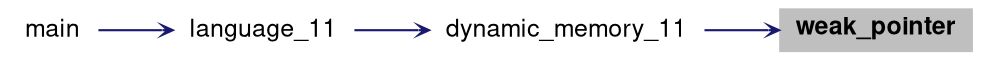 digraph "weak_pointer"
{
 // LATEX_PDF_SIZE
  bgcolor="transparent";
  edge [fontname="Helvetica,Arial,sans-serif",fontsize=15,labelfontsize=15 arrowhead=open arrowtail=open arrowsize=0.5];
  node [fontname="Helvetica,Arial,sans-serif",fontsize=15,fontsize=12 shape=plaintext];
  rankdir="RL";
  Node1 [label=<<b>weak_pointer</b>>,height=0.2,width=0.4,color="black", fillcolor="grey75", style="filled", fontcolor="black",tooltip="weak_ptr"];
  Node1 -> Node2 [dir="back",color="midnightblue",style="solid"];
  Node2 [label="dynamic_memory_11",height=0.2,width=0.4,color="black",URL="$group__lang11.html#ga90b35e01fc69af078797f15afe3cd85c",tooltip=" "];
  Node2 -> Node3 [dir="back",color="midnightblue",style="solid"];
  Node3 [label="language_11",height=0.2,width=0.4,color="black",URL="$group__lang11.html#gaa2d7b19a78d91914e735ea5a16767df4",tooltip=" "];
  Node3 -> Node4 [dir="back",color="midnightblue",style="solid"];
  Node4 [label="main",height=0.2,width=0.4,color="black",URL="$group__CPP11.html#ga840291bc02cba5474a4cb46a9b9566fe",tooltip=" "];
}
